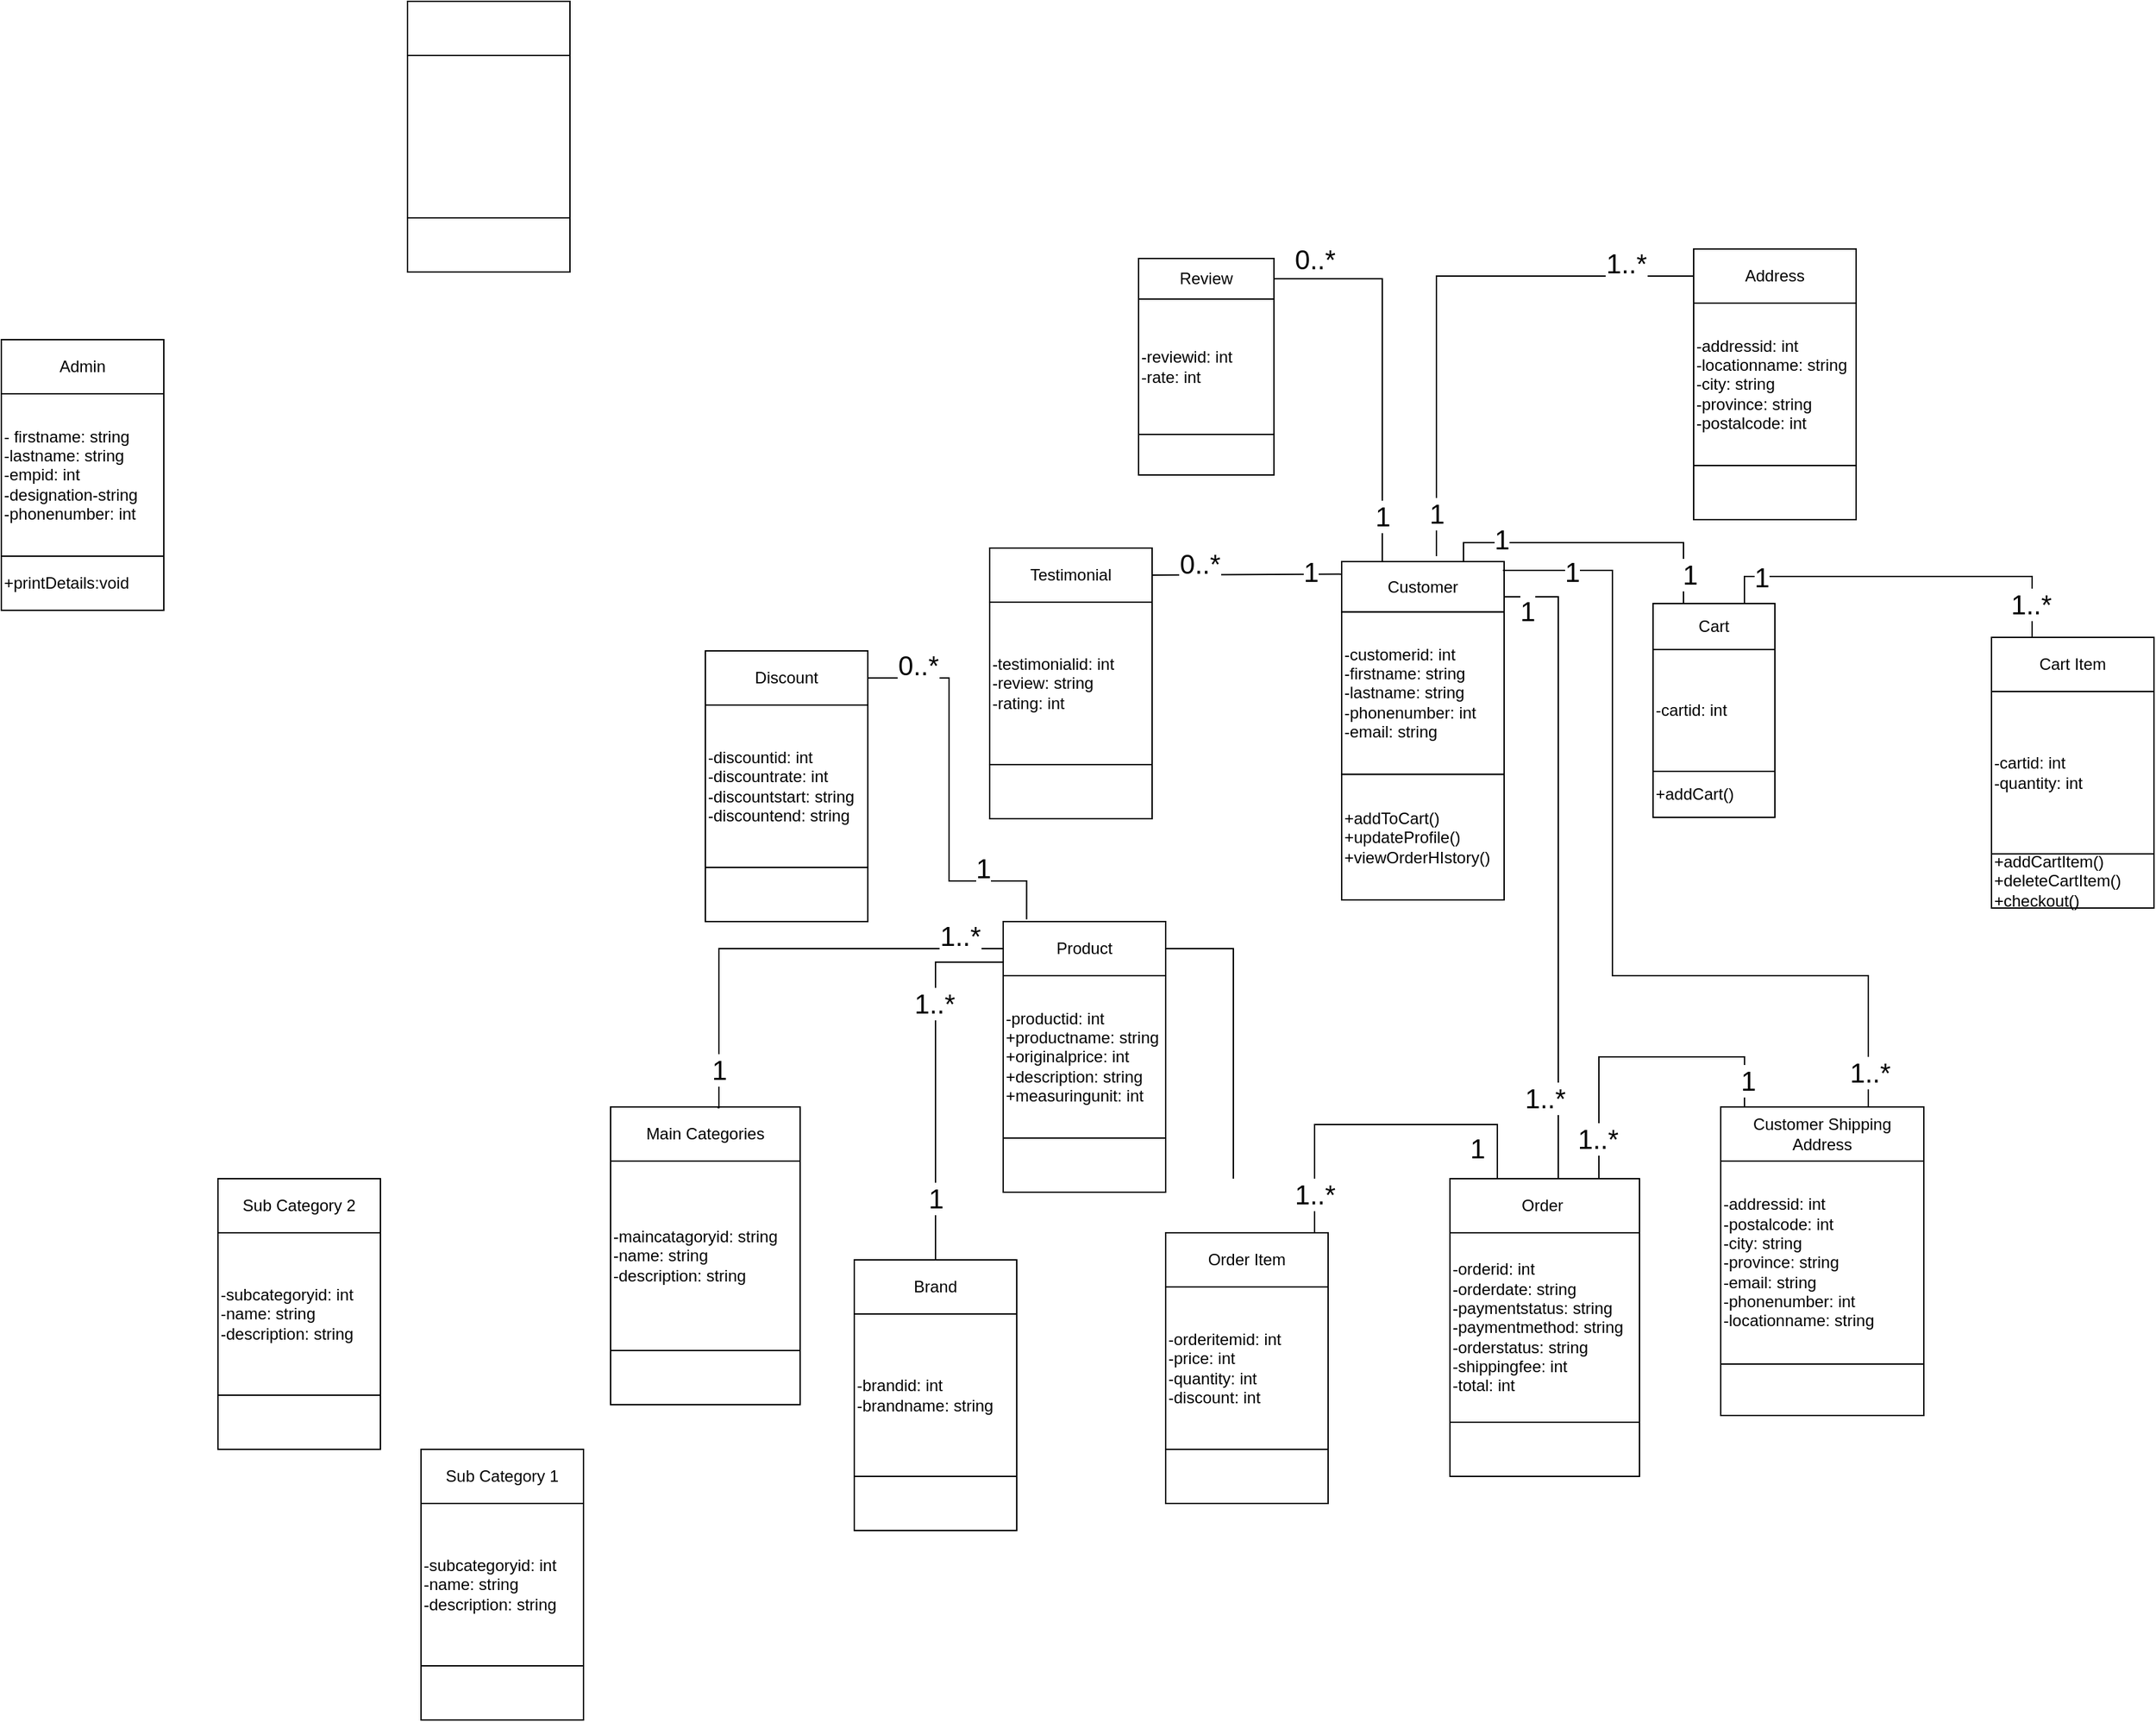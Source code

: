 <mxfile version="22.1.16" type="github">
  <diagram name="Page-1" id="pbrUZyzqcryHm647Kj-w">
    <mxGraphModel dx="3502" dy="1238" grid="1" gridSize="10" guides="1" tooltips="1" connect="1" arrows="1" fold="1" page="1" pageScale="1" pageWidth="1169" pageHeight="827" math="0" shadow="0">
      <root>
        <mxCell id="0" />
        <mxCell id="1" parent="0" />
        <mxCell id="W5Dr0Cx-YYXMBpmSqF3a-5" value="" style="group" parent="1" vertex="1" connectable="0">
          <mxGeometry x="-350" y="260" width="120" height="200" as="geometry" />
        </mxCell>
        <mxCell id="W5Dr0Cx-YYXMBpmSqF3a-6" value="&lt;span style=&quot;background-color: initial;&quot;&gt;- firstname: string&lt;/span&gt;&lt;br&gt;&lt;span style=&quot;background-color: initial;&quot;&gt;-lastname: string&lt;/span&gt;&lt;br&gt;&lt;span style=&quot;background-color: initial;&quot;&gt;-empid: int&lt;/span&gt;&lt;br&gt;&lt;span style=&quot;background-color: initial;&quot;&gt;-designation-string&lt;/span&gt;&lt;br&gt;&lt;div style=&quot;&quot;&gt;&lt;span style=&quot;background-color: initial;&quot;&gt;-phonenumber: int&lt;/span&gt;&lt;/div&gt;" style="whiteSpace=wrap;html=1;aspect=fixed;align=left;" parent="W5Dr0Cx-YYXMBpmSqF3a-5" vertex="1">
          <mxGeometry y="40" width="120" height="120" as="geometry" />
        </mxCell>
        <mxCell id="W5Dr0Cx-YYXMBpmSqF3a-7" value="Admin" style="rounded=0;whiteSpace=wrap;html=1;" parent="W5Dr0Cx-YYXMBpmSqF3a-5" vertex="1">
          <mxGeometry width="120" height="40" as="geometry" />
        </mxCell>
        <mxCell id="W5Dr0Cx-YYXMBpmSqF3a-8" value="+printDetails:void" style="rounded=0;whiteSpace=wrap;html=1;align=left;" parent="W5Dr0Cx-YYXMBpmSqF3a-5" vertex="1">
          <mxGeometry y="160" width="120" height="40" as="geometry" />
        </mxCell>
        <mxCell id="W5Dr0Cx-YYXMBpmSqF3a-18" value="" style="group" parent="1" vertex="1" connectable="0">
          <mxGeometry x="640" y="414" width="120" height="260" as="geometry" />
        </mxCell>
        <mxCell id="z4HKT7pxpoFISXS0gPSu-98" value="" style="edgeStyle=orthogonalEdgeStyle;rounded=0;orthogonalLoop=1;jettySize=auto;html=1;" parent="W5Dr0Cx-YYXMBpmSqF3a-18" source="W5Dr0Cx-YYXMBpmSqF3a-13" target="W5Dr0Cx-YYXMBpmSqF3a-14" edge="1">
          <mxGeometry relative="1" as="geometry" />
        </mxCell>
        <mxCell id="W5Dr0Cx-YYXMBpmSqF3a-13" value="Customer" style="rounded=0;whiteSpace=wrap;html=1;" parent="W5Dr0Cx-YYXMBpmSqF3a-18" vertex="1">
          <mxGeometry y="10" width="120" height="37.27" as="geometry" />
        </mxCell>
        <mxCell id="W5Dr0Cx-YYXMBpmSqF3a-14" value="-customerid: int&lt;br&gt;-firstname: string&lt;br style=&quot;border-color: var(--border-color);&quot;&gt;&lt;span style=&quot;border-color: var(--border-color); background-color: initial;&quot;&gt;-lastname: string&lt;br&gt;-phonenumber: int&lt;br&gt;-email: string&lt;br&gt;&lt;/span&gt;" style="whiteSpace=wrap;html=1;aspect=fixed;align=left;" parent="W5Dr0Cx-YYXMBpmSqF3a-18" vertex="1">
          <mxGeometry y="47.27" width="120" height="120" as="geometry" />
        </mxCell>
        <mxCell id="W5Dr0Cx-YYXMBpmSqF3a-15" value="+addToCart()&lt;br&gt;+updateProfile()&lt;br&gt;+viewOrderHIstory()" style="rounded=0;whiteSpace=wrap;html=1;align=left;" parent="W5Dr0Cx-YYXMBpmSqF3a-18" vertex="1">
          <mxGeometry y="167.27" width="120" height="92.73" as="geometry" />
        </mxCell>
        <mxCell id="z4HKT7pxpoFISXS0gPSu-1" value="" style="group" parent="1" vertex="1" connectable="0">
          <mxGeometry x="-50" y="10" width="120" height="200" as="geometry" />
        </mxCell>
        <mxCell id="W5Dr0Cx-YYXMBpmSqF3a-9" value="" style="rounded=0;whiteSpace=wrap;html=1;" parent="z4HKT7pxpoFISXS0gPSu-1" vertex="1">
          <mxGeometry width="120" height="40" as="geometry" />
        </mxCell>
        <mxCell id="W5Dr0Cx-YYXMBpmSqF3a-10" value="" style="whiteSpace=wrap;html=1;aspect=fixed;align=left;" parent="z4HKT7pxpoFISXS0gPSu-1" vertex="1">
          <mxGeometry y="40" width="120" height="120" as="geometry" />
        </mxCell>
        <mxCell id="W5Dr0Cx-YYXMBpmSqF3a-11" value="" style="rounded=0;whiteSpace=wrap;html=1;align=left;" parent="z4HKT7pxpoFISXS0gPSu-1" vertex="1">
          <mxGeometry y="160" width="120" height="40" as="geometry" />
        </mxCell>
        <mxCell id="z4HKT7pxpoFISXS0gPSu-2" value="" style="group" parent="1" vertex="1" connectable="0">
          <mxGeometry x="390" y="690" width="120" height="200" as="geometry" />
        </mxCell>
        <mxCell id="z4HKT7pxpoFISXS0gPSu-3" value="Product" style="rounded=0;whiteSpace=wrap;html=1;" parent="z4HKT7pxpoFISXS0gPSu-2" vertex="1">
          <mxGeometry width="120" height="40" as="geometry" />
        </mxCell>
        <mxCell id="z4HKT7pxpoFISXS0gPSu-4" value="-productid: int&lt;br&gt;+productname: string&lt;br&gt;+originalprice: int&lt;br&gt;+description: string&lt;br&gt;+measuringunit: int&lt;br&gt;" style="whiteSpace=wrap;html=1;aspect=fixed;align=left;" parent="z4HKT7pxpoFISXS0gPSu-2" vertex="1">
          <mxGeometry y="40" width="120" height="120" as="geometry" />
        </mxCell>
        <mxCell id="z4HKT7pxpoFISXS0gPSu-5" value="" style="rounded=0;whiteSpace=wrap;html=1;align=left;" parent="z4HKT7pxpoFISXS0gPSu-2" vertex="1">
          <mxGeometry y="160" width="120" height="40" as="geometry" />
        </mxCell>
        <mxCell id="z4HKT7pxpoFISXS0gPSu-6" value="" style="group" parent="1" vertex="1" connectable="0">
          <mxGeometry x="870" y="455" width="90" height="170" as="geometry" />
        </mxCell>
        <mxCell id="z4HKT7pxpoFISXS0gPSu-7" value="Cart" style="rounded=0;whiteSpace=wrap;html=1;" parent="z4HKT7pxpoFISXS0gPSu-6" vertex="1">
          <mxGeometry width="90" height="34" as="geometry" />
        </mxCell>
        <mxCell id="z4HKT7pxpoFISXS0gPSu-8" value="&lt;div style=&quot;&quot;&gt;&lt;span style=&quot;background-color: initial;&quot;&gt;-cartid: int&lt;/span&gt;&lt;/div&gt;" style="whiteSpace=wrap;html=1;aspect=fixed;align=left;" parent="z4HKT7pxpoFISXS0gPSu-6" vertex="1">
          <mxGeometry y="34" width="90" height="90" as="geometry" />
        </mxCell>
        <mxCell id="z4HKT7pxpoFISXS0gPSu-9" value="+addCart()&lt;br&gt;" style="rounded=0;whiteSpace=wrap;html=1;align=left;" parent="z4HKT7pxpoFISXS0gPSu-6" vertex="1">
          <mxGeometry y="124" width="90" height="34" as="geometry" />
        </mxCell>
        <mxCell id="z4HKT7pxpoFISXS0gPSu-10" value="" style="group" parent="1" vertex="1" connectable="0">
          <mxGeometry x="890" y="180" width="160" height="213" as="geometry" />
        </mxCell>
        <mxCell id="z4HKT7pxpoFISXS0gPSu-11" value="Address" style="rounded=0;whiteSpace=wrap;html=1;" parent="z4HKT7pxpoFISXS0gPSu-10" vertex="1">
          <mxGeometry x="10" y="13" width="120" height="40" as="geometry" />
        </mxCell>
        <mxCell id="z4HKT7pxpoFISXS0gPSu-12" value="-addressid: int&lt;br&gt;-locationname: string&lt;br&gt;-city: string&lt;br&gt;-province: string&lt;br&gt;-postalcode: int" style="whiteSpace=wrap;html=1;aspect=fixed;align=left;" parent="z4HKT7pxpoFISXS0gPSu-10" vertex="1">
          <mxGeometry x="10" y="53" width="120" height="120" as="geometry" />
        </mxCell>
        <mxCell id="z4HKT7pxpoFISXS0gPSu-13" value="" style="rounded=0;whiteSpace=wrap;html=1;align=left;" parent="z4HKT7pxpoFISXS0gPSu-10" vertex="1">
          <mxGeometry x="10" y="173" width="120" height="40" as="geometry" />
        </mxCell>
        <mxCell id="z4HKT7pxpoFISXS0gPSu-14" value="" style="group" parent="1" vertex="1" connectable="0">
          <mxGeometry x="1120" y="480" width="120" height="200" as="geometry" />
        </mxCell>
        <mxCell id="z4HKT7pxpoFISXS0gPSu-15" value="Cart Item" style="rounded=0;whiteSpace=wrap;html=1;" parent="z4HKT7pxpoFISXS0gPSu-14" vertex="1">
          <mxGeometry width="120" height="40" as="geometry" />
        </mxCell>
        <mxCell id="z4HKT7pxpoFISXS0gPSu-16" value="-cartid: int&lt;br&gt;-quantity: int" style="whiteSpace=wrap;html=1;aspect=fixed;align=left;" parent="z4HKT7pxpoFISXS0gPSu-14" vertex="1">
          <mxGeometry y="40" width="120" height="120" as="geometry" />
        </mxCell>
        <mxCell id="z4HKT7pxpoFISXS0gPSu-17" value="+addCartItem()&lt;br&gt;+deleteCartItem()&lt;br&gt;+checkout()" style="rounded=0;whiteSpace=wrap;html=1;align=left;" parent="z4HKT7pxpoFISXS0gPSu-14" vertex="1">
          <mxGeometry y="160" width="120" height="40" as="geometry" />
        </mxCell>
        <mxCell id="z4HKT7pxpoFISXS0gPSu-22" value="" style="group" parent="1" vertex="1" connectable="0">
          <mxGeometry x="720" y="880" width="140" height="220" as="geometry" />
        </mxCell>
        <mxCell id="z4HKT7pxpoFISXS0gPSu-23" value="Order&amp;nbsp;" style="rounded=0;whiteSpace=wrap;html=1;" parent="z4HKT7pxpoFISXS0gPSu-22" vertex="1">
          <mxGeometry width="140" height="40" as="geometry" />
        </mxCell>
        <mxCell id="z4HKT7pxpoFISXS0gPSu-24" value="-orderid: int&lt;br&gt;-orderdate: string&lt;br&gt;-paymentstatus: string&lt;br&gt;-paymentmethod: string&lt;br&gt;-orderstatus: string&lt;br&gt;-shippingfee: int&lt;br&gt;-total: int" style="whiteSpace=wrap;html=1;aspect=fixed;align=left;" parent="z4HKT7pxpoFISXS0gPSu-22" vertex="1">
          <mxGeometry y="40" width="140" height="140" as="geometry" />
        </mxCell>
        <mxCell id="z4HKT7pxpoFISXS0gPSu-25" value="" style="rounded=0;whiteSpace=wrap;html=1;align=left;" parent="z4HKT7pxpoFISXS0gPSu-22" vertex="1">
          <mxGeometry y="180" width="140" height="40" as="geometry" />
        </mxCell>
        <mxCell id="z4HKT7pxpoFISXS0gPSu-26" value="" style="group" parent="1" vertex="1" connectable="0">
          <mxGeometry x="380" y="414" width="120" height="200" as="geometry" />
        </mxCell>
        <mxCell id="z4HKT7pxpoFISXS0gPSu-27" value="Testimonial" style="rounded=0;whiteSpace=wrap;html=1;" parent="z4HKT7pxpoFISXS0gPSu-26" vertex="1">
          <mxGeometry width="120" height="40" as="geometry" />
        </mxCell>
        <mxCell id="z4HKT7pxpoFISXS0gPSu-28" value="-testimonialid: int&lt;br&gt;-review: string&lt;br&gt;-rating: int" style="whiteSpace=wrap;html=1;aspect=fixed;align=left;" parent="z4HKT7pxpoFISXS0gPSu-26" vertex="1">
          <mxGeometry y="40" width="120" height="120" as="geometry" />
        </mxCell>
        <mxCell id="z4HKT7pxpoFISXS0gPSu-29" value="" style="rounded=0;whiteSpace=wrap;html=1;align=left;" parent="z4HKT7pxpoFISXS0gPSu-26" vertex="1">
          <mxGeometry y="160" width="120" height="40" as="geometry" />
        </mxCell>
        <mxCell id="z4HKT7pxpoFISXS0gPSu-30" value="" style="group" parent="1" vertex="1" connectable="0">
          <mxGeometry x="170" y="490" width="120" height="200" as="geometry" />
        </mxCell>
        <mxCell id="z4HKT7pxpoFISXS0gPSu-31" value="Discount" style="rounded=0;whiteSpace=wrap;html=1;" parent="z4HKT7pxpoFISXS0gPSu-30" vertex="1">
          <mxGeometry width="120" height="40" as="geometry" />
        </mxCell>
        <mxCell id="z4HKT7pxpoFISXS0gPSu-32" value="-discountid: int&lt;br&gt;-discountrate: int&lt;br&gt;-discountstart: string&lt;br&gt;-discountend: string" style="whiteSpace=wrap;html=1;aspect=fixed;align=left;" parent="z4HKT7pxpoFISXS0gPSu-30" vertex="1">
          <mxGeometry y="40" width="120" height="120" as="geometry" />
        </mxCell>
        <mxCell id="z4HKT7pxpoFISXS0gPSu-33" value="" style="rounded=0;whiteSpace=wrap;html=1;align=left;" parent="z4HKT7pxpoFISXS0gPSu-30" vertex="1">
          <mxGeometry y="160" width="120" height="40" as="geometry" />
        </mxCell>
        <mxCell id="z4HKT7pxpoFISXS0gPSu-34" value="" style="group" parent="1" vertex="1" connectable="0">
          <mxGeometry x="280" y="940" width="120" height="200" as="geometry" />
        </mxCell>
        <mxCell id="z4HKT7pxpoFISXS0gPSu-35" value="Brand" style="rounded=0;whiteSpace=wrap;html=1;" parent="z4HKT7pxpoFISXS0gPSu-34" vertex="1">
          <mxGeometry width="120" height="40" as="geometry" />
        </mxCell>
        <mxCell id="z4HKT7pxpoFISXS0gPSu-36" value="-brandid: int&lt;br&gt;-brandname: string" style="whiteSpace=wrap;html=1;aspect=fixed;align=left;" parent="z4HKT7pxpoFISXS0gPSu-34" vertex="1">
          <mxGeometry y="40" width="120" height="120" as="geometry" />
        </mxCell>
        <mxCell id="z4HKT7pxpoFISXS0gPSu-37" value="" style="rounded=0;whiteSpace=wrap;html=1;align=left;" parent="z4HKT7pxpoFISXS0gPSu-34" vertex="1">
          <mxGeometry y="160" width="120" height="40" as="geometry" />
        </mxCell>
        <mxCell id="z4HKT7pxpoFISXS0gPSu-40" value="" style="group" parent="1" vertex="1" connectable="0">
          <mxGeometry x="510" y="920" width="120" height="200" as="geometry" />
        </mxCell>
        <mxCell id="z4HKT7pxpoFISXS0gPSu-41" value="Order Item" style="rounded=0;whiteSpace=wrap;html=1;" parent="z4HKT7pxpoFISXS0gPSu-40" vertex="1">
          <mxGeometry width="120" height="40" as="geometry" />
        </mxCell>
        <mxCell id="z4HKT7pxpoFISXS0gPSu-42" value="-orderitemid: int&lt;br&gt;-price: int&lt;br&gt;-quantity: int&lt;br&gt;-discount: int" style="whiteSpace=wrap;html=1;aspect=fixed;align=left;" parent="z4HKT7pxpoFISXS0gPSu-40" vertex="1">
          <mxGeometry y="40" width="120" height="120" as="geometry" />
        </mxCell>
        <mxCell id="z4HKT7pxpoFISXS0gPSu-43" value="" style="rounded=0;whiteSpace=wrap;html=1;align=left;" parent="z4HKT7pxpoFISXS0gPSu-40" vertex="1">
          <mxGeometry y="160" width="120" height="40" as="geometry" />
        </mxCell>
        <mxCell id="z4HKT7pxpoFISXS0gPSu-44" value="" style="group" parent="1" vertex="1" connectable="0">
          <mxGeometry x="490" y="190" width="120" height="200" as="geometry" />
        </mxCell>
        <mxCell id="z4HKT7pxpoFISXS0gPSu-45" value="Review" style="rounded=0;whiteSpace=wrap;html=1;" parent="z4HKT7pxpoFISXS0gPSu-44" vertex="1">
          <mxGeometry y="10" width="100" height="30" as="geometry" />
        </mxCell>
        <mxCell id="z4HKT7pxpoFISXS0gPSu-46" value="-reviewid: int&lt;br&gt;-rate: int" style="whiteSpace=wrap;html=1;aspect=fixed;align=left;" parent="z4HKT7pxpoFISXS0gPSu-44" vertex="1">
          <mxGeometry y="40" width="100" height="100" as="geometry" />
        </mxCell>
        <mxCell id="z4HKT7pxpoFISXS0gPSu-47" value="" style="rounded=0;whiteSpace=wrap;html=1;align=left;" parent="z4HKT7pxpoFISXS0gPSu-44" vertex="1">
          <mxGeometry y="140" width="100" height="30" as="geometry" />
        </mxCell>
        <mxCell id="z4HKT7pxpoFISXS0gPSu-52" value="" style="group" parent="1" vertex="1" connectable="0">
          <mxGeometry x="-40" y="1080" width="120" height="200" as="geometry" />
        </mxCell>
        <mxCell id="z4HKT7pxpoFISXS0gPSu-53" value="Sub Category 1" style="rounded=0;whiteSpace=wrap;html=1;" parent="z4HKT7pxpoFISXS0gPSu-52" vertex="1">
          <mxGeometry width="120" height="40" as="geometry" />
        </mxCell>
        <mxCell id="z4HKT7pxpoFISXS0gPSu-54" value="-subcategoryid: int&lt;br&gt;-name: string&lt;br&gt;-description: string" style="whiteSpace=wrap;html=1;aspect=fixed;align=left;" parent="z4HKT7pxpoFISXS0gPSu-52" vertex="1">
          <mxGeometry y="40" width="120" height="120" as="geometry" />
        </mxCell>
        <mxCell id="z4HKT7pxpoFISXS0gPSu-55" value="" style="rounded=0;whiteSpace=wrap;html=1;align=left;" parent="z4HKT7pxpoFISXS0gPSu-52" vertex="1">
          <mxGeometry y="160" width="120" height="40" as="geometry" />
        </mxCell>
        <mxCell id="z4HKT7pxpoFISXS0gPSu-56" value="" style="group" parent="1" vertex="1" connectable="0">
          <mxGeometry x="-190" y="880" width="120" height="200" as="geometry" />
        </mxCell>
        <mxCell id="z4HKT7pxpoFISXS0gPSu-57" value="Sub Category 2" style="rounded=0;whiteSpace=wrap;html=1;" parent="z4HKT7pxpoFISXS0gPSu-56" vertex="1">
          <mxGeometry width="120" height="40" as="geometry" />
        </mxCell>
        <mxCell id="z4HKT7pxpoFISXS0gPSu-58" value="-subcategoryid: int&lt;br&gt;-name: string&lt;br&gt;-description: string" style="whiteSpace=wrap;html=1;aspect=fixed;align=left;" parent="z4HKT7pxpoFISXS0gPSu-56" vertex="1">
          <mxGeometry y="40" width="120" height="120" as="geometry" />
        </mxCell>
        <mxCell id="z4HKT7pxpoFISXS0gPSu-59" value="" style="rounded=0;whiteSpace=wrap;html=1;align=left;" parent="z4HKT7pxpoFISXS0gPSu-56" vertex="1">
          <mxGeometry y="160" width="120" height="40" as="geometry" />
        </mxCell>
        <mxCell id="z4HKT7pxpoFISXS0gPSu-61" value="" style="group" parent="1" vertex="1" connectable="0">
          <mxGeometry x="100" y="827" width="140" height="220" as="geometry" />
        </mxCell>
        <mxCell id="z4HKT7pxpoFISXS0gPSu-18" value="" style="group" parent="z4HKT7pxpoFISXS0gPSu-61" vertex="1" connectable="0">
          <mxGeometry width="140" height="200" as="geometry" />
        </mxCell>
        <mxCell id="z4HKT7pxpoFISXS0gPSu-19" value="Main Categories" style="rounded=0;whiteSpace=wrap;html=1;" parent="z4HKT7pxpoFISXS0gPSu-18" vertex="1">
          <mxGeometry width="140" height="40" as="geometry" />
        </mxCell>
        <mxCell id="z4HKT7pxpoFISXS0gPSu-20" value="-maincatagoryid: string&lt;br&gt;-name: string&lt;br&gt;-description: string&lt;br&gt;" style="whiteSpace=wrap;html=1;aspect=fixed;align=left;" parent="z4HKT7pxpoFISXS0gPSu-18" vertex="1">
          <mxGeometry y="40" width="140" height="140" as="geometry" />
        </mxCell>
        <mxCell id="z4HKT7pxpoFISXS0gPSu-21" value="" style="rounded=0;whiteSpace=wrap;html=1;align=left;" parent="z4HKT7pxpoFISXS0gPSu-61" vertex="1">
          <mxGeometry y="180" width="140" height="40" as="geometry" />
        </mxCell>
        <mxCell id="z4HKT7pxpoFISXS0gPSu-62" style="edgeStyle=orthogonalEdgeStyle;rounded=0;orthogonalLoop=1;jettySize=auto;html=1;entryX=0.5;entryY=0;entryDx=0;entryDy=0;endArrow=none;endFill=0;exitX=0;exitY=0.75;exitDx=0;exitDy=0;" parent="1" source="z4HKT7pxpoFISXS0gPSu-3" target="z4HKT7pxpoFISXS0gPSu-35" edge="1">
          <mxGeometry relative="1" as="geometry">
            <mxPoint x="390" y="720" as="sourcePoint" />
            <Array as="points">
              <mxPoint x="340" y="720" />
              <mxPoint x="340" y="890" />
            </Array>
          </mxGeometry>
        </mxCell>
        <mxCell id="z4HKT7pxpoFISXS0gPSu-65" value="1..*" style="edgeLabel;html=1;align=center;verticalAlign=middle;resizable=0;points=[];fontSize=20;" parent="z4HKT7pxpoFISXS0gPSu-62" vertex="1" connectable="0">
          <mxGeometry x="-0.802" relative="1" as="geometry">
            <mxPoint x="-25" y="30" as="offset" />
          </mxGeometry>
        </mxCell>
        <mxCell id="z4HKT7pxpoFISXS0gPSu-66" value="1" style="edgeLabel;html=1;align=center;verticalAlign=middle;resizable=0;points=[];fontSize=20;" parent="z4HKT7pxpoFISXS0gPSu-62" vertex="1" connectable="0">
          <mxGeometry x="0.882" relative="1" as="geometry">
            <mxPoint y="-30" as="offset" />
          </mxGeometry>
        </mxCell>
        <mxCell id="z4HKT7pxpoFISXS0gPSu-68" style="edgeStyle=orthogonalEdgeStyle;rounded=0;orthogonalLoop=1;jettySize=auto;html=1;exitX=0.144;exitY=-0.042;exitDx=0;exitDy=0;endArrow=none;endFill=0;exitPerimeter=0;" parent="1" source="z4HKT7pxpoFISXS0gPSu-3" edge="1">
          <mxGeometry relative="1" as="geometry">
            <mxPoint x="290" y="510" as="targetPoint" />
            <Array as="points">
              <mxPoint x="407" y="660" />
              <mxPoint x="350" y="660" />
              <mxPoint x="350" y="510" />
              <mxPoint x="290" y="510" />
            </Array>
          </mxGeometry>
        </mxCell>
        <mxCell id="z4HKT7pxpoFISXS0gPSu-69" value="1" style="edgeLabel;html=1;align=center;verticalAlign=middle;resizable=0;points=[];fontSize=20;" parent="z4HKT7pxpoFISXS0gPSu-68" vertex="1" connectable="0">
          <mxGeometry x="-0.76" y="1" relative="1" as="geometry">
            <mxPoint x="-25" y="-11" as="offset" />
          </mxGeometry>
        </mxCell>
        <mxCell id="z4HKT7pxpoFISXS0gPSu-70" value="0..*" style="edgeLabel;html=1;align=center;verticalAlign=middle;resizable=0;points=[];fontSize=20;" parent="z4HKT7pxpoFISXS0gPSu-68" vertex="1" connectable="0">
          <mxGeometry x="0.697" y="-1" relative="1" as="geometry">
            <mxPoint x="-8" y="-9" as="offset" />
          </mxGeometry>
        </mxCell>
        <mxCell id="z4HKT7pxpoFISXS0gPSu-71" style="edgeStyle=orthogonalEdgeStyle;rounded=0;orthogonalLoop=1;jettySize=auto;html=1;exitX=0.5;exitY=0;exitDx=0;exitDy=0;endArrow=none;endFill=0;entryX=0.117;entryY=0;entryDx=0;entryDy=0;entryPerimeter=0;" parent="1" source="z4HKT7pxpoFISXS0gPSu-23" target="z4HKT7pxpoFISXS0gPSu-49" edge="1">
          <mxGeometry relative="1" as="geometry">
            <mxPoint x="970" y="970" as="targetPoint" />
            <Array as="points">
              <mxPoint x="830" y="880" />
              <mxPoint x="830" y="790" />
              <mxPoint x="938" y="790" />
            </Array>
          </mxGeometry>
        </mxCell>
        <mxCell id="z4HKT7pxpoFISXS0gPSu-72" value="1&lt;br style=&quot;font-size: 20px;&quot;&gt;" style="edgeLabel;html=1;align=center;verticalAlign=middle;resizable=0;points=[];fontSize=20;" parent="z4HKT7pxpoFISXS0gPSu-71" vertex="1" connectable="0">
          <mxGeometry x="0.78" y="1" relative="1" as="geometry">
            <mxPoint x="1" y="10" as="offset" />
          </mxGeometry>
        </mxCell>
        <mxCell id="z4HKT7pxpoFISXS0gPSu-73" value="1..*" style="edgeLabel;html=1;align=center;verticalAlign=middle;resizable=0;points=[];fontSize=20;" parent="z4HKT7pxpoFISXS0gPSu-71" vertex="1" connectable="0">
          <mxGeometry x="-0.863" y="-3" relative="1" as="geometry">
            <mxPoint x="20" y="-33" as="offset" />
          </mxGeometry>
        </mxCell>
        <mxCell id="z4HKT7pxpoFISXS0gPSu-74" style="edgeStyle=orthogonalEdgeStyle;rounded=0;orthogonalLoop=1;jettySize=auto;html=1;exitX=0;exitY=0.5;exitDx=0;exitDy=0;endArrow=none;endFill=0;" parent="1" source="z4HKT7pxpoFISXS0gPSu-11" edge="1">
          <mxGeometry relative="1" as="geometry">
            <mxPoint x="710" y="420" as="targetPoint" />
            <Array as="points">
              <mxPoint x="710" y="213" />
            </Array>
          </mxGeometry>
        </mxCell>
        <mxCell id="z4HKT7pxpoFISXS0gPSu-75" value="1..*" style="edgeLabel;html=1;align=center;verticalAlign=middle;resizable=0;points=[];fontSize=20;" parent="z4HKT7pxpoFISXS0gPSu-74" vertex="1" connectable="0">
          <mxGeometry x="-0.86" y="-2" relative="1" as="geometry">
            <mxPoint x="-22" y="-8" as="offset" />
          </mxGeometry>
        </mxCell>
        <mxCell id="z4HKT7pxpoFISXS0gPSu-76" value="1&lt;br style=&quot;font-size: 20px;&quot;&gt;" style="edgeLabel;html=1;align=center;verticalAlign=middle;resizable=0;points=[];fontSize=20;" parent="z4HKT7pxpoFISXS0gPSu-74" vertex="1" connectable="0">
          <mxGeometry x="0.836" relative="1" as="geometry">
            <mxPoint as="offset" />
          </mxGeometry>
        </mxCell>
        <mxCell id="z4HKT7pxpoFISXS0gPSu-79" style="edgeStyle=orthogonalEdgeStyle;rounded=0;orthogonalLoop=1;jettySize=auto;html=1;endArrow=none;endFill=0;entryX=0.25;entryY=0;entryDx=0;entryDy=0;exitX=1;exitY=0.5;exitDx=0;exitDy=0;" parent="1" source="z4HKT7pxpoFISXS0gPSu-45" target="W5Dr0Cx-YYXMBpmSqF3a-13" edge="1">
          <mxGeometry relative="1" as="geometry">
            <mxPoint x="440" y="230" as="sourcePoint" />
            <mxPoint x="669.97" y="308.5" as="targetPoint" />
            <Array as="points">
              <mxPoint x="670" y="215" />
            </Array>
          </mxGeometry>
        </mxCell>
        <mxCell id="z4HKT7pxpoFISXS0gPSu-80" value="1" style="edgeLabel;html=1;align=center;verticalAlign=middle;resizable=0;points=[];fontSize=20;" parent="z4HKT7pxpoFISXS0gPSu-79" vertex="1" connectable="0">
          <mxGeometry x="0.76" y="1" relative="1" as="geometry">
            <mxPoint x="-1" as="offset" />
          </mxGeometry>
        </mxCell>
        <mxCell id="Sytoz9CnoV00gl69yHPn-2" value="0..*" style="edgeLabel;html=1;align=center;verticalAlign=middle;resizable=0;points=[];fontSize=20;" vertex="1" connectable="0" parent="z4HKT7pxpoFISXS0gPSu-79">
          <mxGeometry x="-0.902" y="3" relative="1" as="geometry">
            <mxPoint x="16" y="-12" as="offset" />
          </mxGeometry>
        </mxCell>
        <mxCell id="z4HKT7pxpoFISXS0gPSu-81" style="edgeStyle=orthogonalEdgeStyle;rounded=0;orthogonalLoop=1;jettySize=auto;html=1;entryX=1;entryY=1;entryDx=0;entryDy=0;endArrow=none;endFill=0;exitX=0;exitY=0.25;exitDx=0;exitDy=0;" parent="1" source="W5Dr0Cx-YYXMBpmSqF3a-13" target="z4HKT7pxpoFISXS0gPSu-27" edge="1">
          <mxGeometry relative="1" as="geometry">
            <mxPoint x="690" y="400" as="sourcePoint" />
            <Array as="points">
              <mxPoint x="638" y="433" />
              <mxPoint x="500" y="434" />
            </Array>
          </mxGeometry>
        </mxCell>
        <mxCell id="z4HKT7pxpoFISXS0gPSu-82" value="0..*" style="edgeLabel;html=1;align=center;verticalAlign=middle;resizable=0;points=[];fontSize=20;" parent="z4HKT7pxpoFISXS0gPSu-81" vertex="1" connectable="0">
          <mxGeometry x="0.795" y="-2" relative="1" as="geometry">
            <mxPoint x="37" y="-13" as="offset" />
          </mxGeometry>
        </mxCell>
        <mxCell id="z4HKT7pxpoFISXS0gPSu-83" value="1" style="edgeLabel;html=1;align=center;verticalAlign=middle;resizable=0;points=[];fontSize=20;" parent="z4HKT7pxpoFISXS0gPSu-81" vertex="1" connectable="0">
          <mxGeometry x="-0.678" relative="1" as="geometry">
            <mxPoint x="3" y="-3" as="offset" />
          </mxGeometry>
        </mxCell>
        <mxCell id="z4HKT7pxpoFISXS0gPSu-84" style="edgeStyle=orthogonalEdgeStyle;rounded=0;orthogonalLoop=1;jettySize=auto;html=1;exitX=0.75;exitY=0;exitDx=0;exitDy=0;entryX=0.25;entryY=0;entryDx=0;entryDy=0;endArrow=none;endFill=0;" parent="1" source="z4HKT7pxpoFISXS0gPSu-7" target="z4HKT7pxpoFISXS0gPSu-15" edge="1">
          <mxGeometry relative="1" as="geometry" />
        </mxCell>
        <mxCell id="z4HKT7pxpoFISXS0gPSu-85" value="1..*" style="edgeLabel;html=1;align=center;verticalAlign=middle;resizable=0;points=[];fontSize=20;" parent="z4HKT7pxpoFISXS0gPSu-84" vertex="1" connectable="0">
          <mxGeometry x="0.847" y="-1" relative="1" as="geometry">
            <mxPoint y="-4" as="offset" />
          </mxGeometry>
        </mxCell>
        <mxCell id="z4HKT7pxpoFISXS0gPSu-86" value="1" style="edgeLabel;html=1;align=center;verticalAlign=middle;resizable=0;points=[];fontSize=20;" parent="z4HKT7pxpoFISXS0gPSu-84" vertex="1" connectable="0">
          <mxGeometry x="-0.796" relative="1" as="geometry">
            <mxPoint x="4" as="offset" />
          </mxGeometry>
        </mxCell>
        <mxCell id="z4HKT7pxpoFISXS0gPSu-90" style="edgeStyle=orthogonalEdgeStyle;rounded=0;orthogonalLoop=1;jettySize=auto;html=1;exitX=0.25;exitY=0;exitDx=0;exitDy=0;endArrow=none;endFill=0;" parent="1" source="z4HKT7pxpoFISXS0gPSu-23" edge="1">
          <mxGeometry relative="1" as="geometry">
            <mxPoint x="760" y="480" as="targetPoint" />
            <Array as="points">
              <mxPoint x="800" y="880" />
              <mxPoint x="800" y="450" />
              <mxPoint x="760" y="450" />
            </Array>
          </mxGeometry>
        </mxCell>
        <mxCell id="z4HKT7pxpoFISXS0gPSu-91" value="1" style="edgeLabel;html=1;align=center;verticalAlign=middle;resizable=0;points=[];fontSize=20;" parent="z4HKT7pxpoFISXS0gPSu-90" vertex="1" connectable="0">
          <mxGeometry x="0.83" y="-1" relative="1" as="geometry">
            <mxPoint y="11" as="offset" />
          </mxGeometry>
        </mxCell>
        <mxCell id="z4HKT7pxpoFISXS0gPSu-92" value="1..*" style="edgeLabel;html=1;align=center;verticalAlign=middle;resizable=0;points=[];fontSize=20;" parent="z4HKT7pxpoFISXS0gPSu-90" vertex="1" connectable="0">
          <mxGeometry x="-0.852" y="1" relative="1" as="geometry">
            <mxPoint x="-6" y="-59" as="offset" />
          </mxGeometry>
        </mxCell>
        <mxCell id="z4HKT7pxpoFISXS0gPSu-94" style="edgeStyle=orthogonalEdgeStyle;rounded=0;orthogonalLoop=1;jettySize=auto;html=1;entryX=0.25;entryY=0;entryDx=0;entryDy=0;endArrow=none;endFill=0;" parent="1" target="z4HKT7pxpoFISXS0gPSu-7" edge="1">
          <mxGeometry relative="1" as="geometry">
            <mxPoint x="730" y="424" as="sourcePoint" />
            <Array as="points">
              <mxPoint x="730" y="424" />
              <mxPoint x="730" y="410" />
              <mxPoint x="892" y="410" />
            </Array>
          </mxGeometry>
        </mxCell>
        <mxCell id="z4HKT7pxpoFISXS0gPSu-95" value="1" style="edgeLabel;html=1;align=center;verticalAlign=middle;resizable=0;points=[];fontSize=20;" parent="z4HKT7pxpoFISXS0gPSu-94" vertex="1" connectable="0">
          <mxGeometry x="-0.659" y="3" relative="1" as="geometry">
            <mxPoint x="4" as="offset" />
          </mxGeometry>
        </mxCell>
        <mxCell id="z4HKT7pxpoFISXS0gPSu-96" value="1" style="edgeLabel;html=1;align=center;verticalAlign=middle;resizable=0;points=[];fontSize=20;" parent="z4HKT7pxpoFISXS0gPSu-94" vertex="1" connectable="0">
          <mxGeometry x="0.793" y="4" relative="1" as="geometry">
            <mxPoint y="1" as="offset" />
          </mxGeometry>
        </mxCell>
        <mxCell id="z4HKT7pxpoFISXS0gPSu-97" style="edgeStyle=orthogonalEdgeStyle;rounded=0;orthogonalLoop=1;jettySize=auto;html=1;exitX=1;exitY=0.5;exitDx=0;exitDy=0;endArrow=none;endFill=0;" parent="1" source="z4HKT7pxpoFISXS0gPSu-3" edge="1">
          <mxGeometry relative="1" as="geometry">
            <mxPoint x="560" y="880" as="targetPoint" />
            <Array as="points">
              <mxPoint x="560" y="710" />
            </Array>
          </mxGeometry>
        </mxCell>
        <mxCell id="z4HKT7pxpoFISXS0gPSu-99" style="edgeStyle=orthogonalEdgeStyle;rounded=0;orthogonalLoop=1;jettySize=auto;html=1;entryX=0.658;entryY=0;entryDx=0;entryDy=0;endArrow=none;endFill=0;entryPerimeter=0;exitX=0.993;exitY=0.174;exitDx=0;exitDy=0;exitPerimeter=0;" parent="1" source="W5Dr0Cx-YYXMBpmSqF3a-13" target="z4HKT7pxpoFISXS0gPSu-49" edge="1">
          <mxGeometry relative="1" as="geometry">
            <mxPoint x="760" y="430" as="sourcePoint" />
            <mxPoint x="823.25" y="965.78" as="targetPoint" />
            <Array as="points">
              <mxPoint x="840" y="431" />
              <mxPoint x="840" y="730" />
              <mxPoint x="1029" y="730" />
              <mxPoint x="1029" y="827" />
            </Array>
          </mxGeometry>
        </mxCell>
        <mxCell id="z4HKT7pxpoFISXS0gPSu-100" value="1..*" style="edgeLabel;html=1;align=center;verticalAlign=middle;resizable=0;points=[];fontSize=20;" parent="z4HKT7pxpoFISXS0gPSu-99" vertex="1" connectable="0">
          <mxGeometry x="0.924" y="1" relative="1" as="geometry">
            <mxPoint y="-11" as="offset" />
          </mxGeometry>
        </mxCell>
        <mxCell id="z4HKT7pxpoFISXS0gPSu-101" value="1" style="edgeLabel;html=1;align=center;verticalAlign=middle;resizable=0;points=[];fontSize=20;" parent="z4HKT7pxpoFISXS0gPSu-99" vertex="1" connectable="0">
          <mxGeometry x="-0.935" y="3" relative="1" as="geometry">
            <mxPoint x="29" y="3" as="offset" />
          </mxGeometry>
        </mxCell>
        <mxCell id="Sytoz9CnoV00gl69yHPn-4" value="" style="group" vertex="1" connectable="0" parent="1">
          <mxGeometry x="920" y="825" width="150" height="230" as="geometry" />
        </mxCell>
        <mxCell id="z4HKT7pxpoFISXS0gPSu-89" value="" style="group" parent="Sytoz9CnoV00gl69yHPn-4" vertex="1" connectable="0">
          <mxGeometry width="150" height="230" as="geometry" />
        </mxCell>
        <mxCell id="z4HKT7pxpoFISXS0gPSu-51" value="" style="rounded=0;whiteSpace=wrap;html=1;align=left;" parent="z4HKT7pxpoFISXS0gPSu-89" vertex="1">
          <mxGeometry y="190" width="150" height="40" as="geometry" />
        </mxCell>
        <mxCell id="z4HKT7pxpoFISXS0gPSu-48" value="" style="group" parent="Sytoz9CnoV00gl69yHPn-4" vertex="1" connectable="0">
          <mxGeometry y="2" width="150" height="200" as="geometry" />
        </mxCell>
        <mxCell id="z4HKT7pxpoFISXS0gPSu-87" style="edgeStyle=orthogonalEdgeStyle;rounded=0;orthogonalLoop=1;jettySize=auto;html=1;" parent="z4HKT7pxpoFISXS0gPSu-48" source="z4HKT7pxpoFISXS0gPSu-49" target="z4HKT7pxpoFISXS0gPSu-50" edge="1">
          <mxGeometry relative="1" as="geometry" />
        </mxCell>
        <mxCell id="z4HKT7pxpoFISXS0gPSu-49" value="Customer Shipping&lt;br&gt;Address" style="rounded=0;whiteSpace=wrap;html=1;" parent="z4HKT7pxpoFISXS0gPSu-48" vertex="1">
          <mxGeometry width="150" height="40" as="geometry" />
        </mxCell>
        <mxCell id="z4HKT7pxpoFISXS0gPSu-50" value="-addressid: int&lt;br&gt;-postalcode: int&lt;br&gt;-city: string&lt;br&gt;-province: string&lt;br&gt;-email: string&lt;br&gt;-phonenumber: int&lt;br&gt;-locationname: string" style="whiteSpace=wrap;html=1;aspect=fixed;align=left;" parent="z4HKT7pxpoFISXS0gPSu-48" vertex="1">
          <mxGeometry y="40" width="150" height="150" as="geometry" />
        </mxCell>
        <mxCell id="Sytoz9CnoV00gl69yHPn-11" style="edgeStyle=orthogonalEdgeStyle;rounded=0;orthogonalLoop=1;jettySize=auto;html=1;endArrow=none;endFill=0;entryX=0.25;entryY=0;entryDx=0;entryDy=0;" edge="1" parent="1" target="z4HKT7pxpoFISXS0gPSu-23">
          <mxGeometry relative="1" as="geometry">
            <mxPoint x="620" y="920" as="sourcePoint" />
            <mxPoint x="650" y="840" as="targetPoint" />
            <Array as="points">
              <mxPoint x="620" y="920" />
              <mxPoint x="620" y="840" />
              <mxPoint x="755" y="840" />
            </Array>
          </mxGeometry>
        </mxCell>
        <mxCell id="Sytoz9CnoV00gl69yHPn-12" value="1..*" style="edgeLabel;html=1;align=center;verticalAlign=middle;resizable=0;points=[];fontSize=20;" vertex="1" connectable="0" parent="Sytoz9CnoV00gl69yHPn-11">
          <mxGeometry x="-0.769" relative="1" as="geometry">
            <mxPoint as="offset" />
          </mxGeometry>
        </mxCell>
        <mxCell id="Sytoz9CnoV00gl69yHPn-13" value="1" style="edgeLabel;html=1;align=center;verticalAlign=middle;resizable=0;points=[];fontSize=20;" vertex="1" connectable="0" parent="Sytoz9CnoV00gl69yHPn-11">
          <mxGeometry x="0.815" y="-1" relative="1" as="geometry">
            <mxPoint x="-14" as="offset" />
          </mxGeometry>
        </mxCell>
        <mxCell id="Sytoz9CnoV00gl69yHPn-14" style="edgeStyle=orthogonalEdgeStyle;rounded=0;orthogonalLoop=1;jettySize=auto;html=1;entryX=0.564;entryY=0.014;entryDx=0;entryDy=0;endArrow=none;endFill=0;entryPerimeter=0;" edge="1" parent="1" target="z4HKT7pxpoFISXS0gPSu-19">
          <mxGeometry relative="1" as="geometry">
            <mxPoint x="390" y="710" as="sourcePoint" />
            <mxPoint x="190" y="880" as="targetPoint" />
            <Array as="points">
              <mxPoint x="390" y="710" />
              <mxPoint x="180" y="710" />
              <mxPoint x="180" y="828" />
            </Array>
          </mxGeometry>
        </mxCell>
        <mxCell id="Sytoz9CnoV00gl69yHPn-16" value="1" style="edgeLabel;html=1;align=center;verticalAlign=middle;resizable=0;points=[];fontSize=20;" vertex="1" connectable="0" parent="Sytoz9CnoV00gl69yHPn-14">
          <mxGeometry x="0.882" relative="1" as="geometry">
            <mxPoint y="-11" as="offset" />
          </mxGeometry>
        </mxCell>
        <mxCell id="Sytoz9CnoV00gl69yHPn-17" value="1..*" style="edgeLabel;html=1;align=center;verticalAlign=middle;resizable=0;points=[];fontSize=20;" vertex="1" connectable="0" parent="Sytoz9CnoV00gl69yHPn-14">
          <mxGeometry x="-0.63" y="1" relative="1" as="geometry">
            <mxPoint x="29" y="-11" as="offset" />
          </mxGeometry>
        </mxCell>
      </root>
    </mxGraphModel>
  </diagram>
</mxfile>

